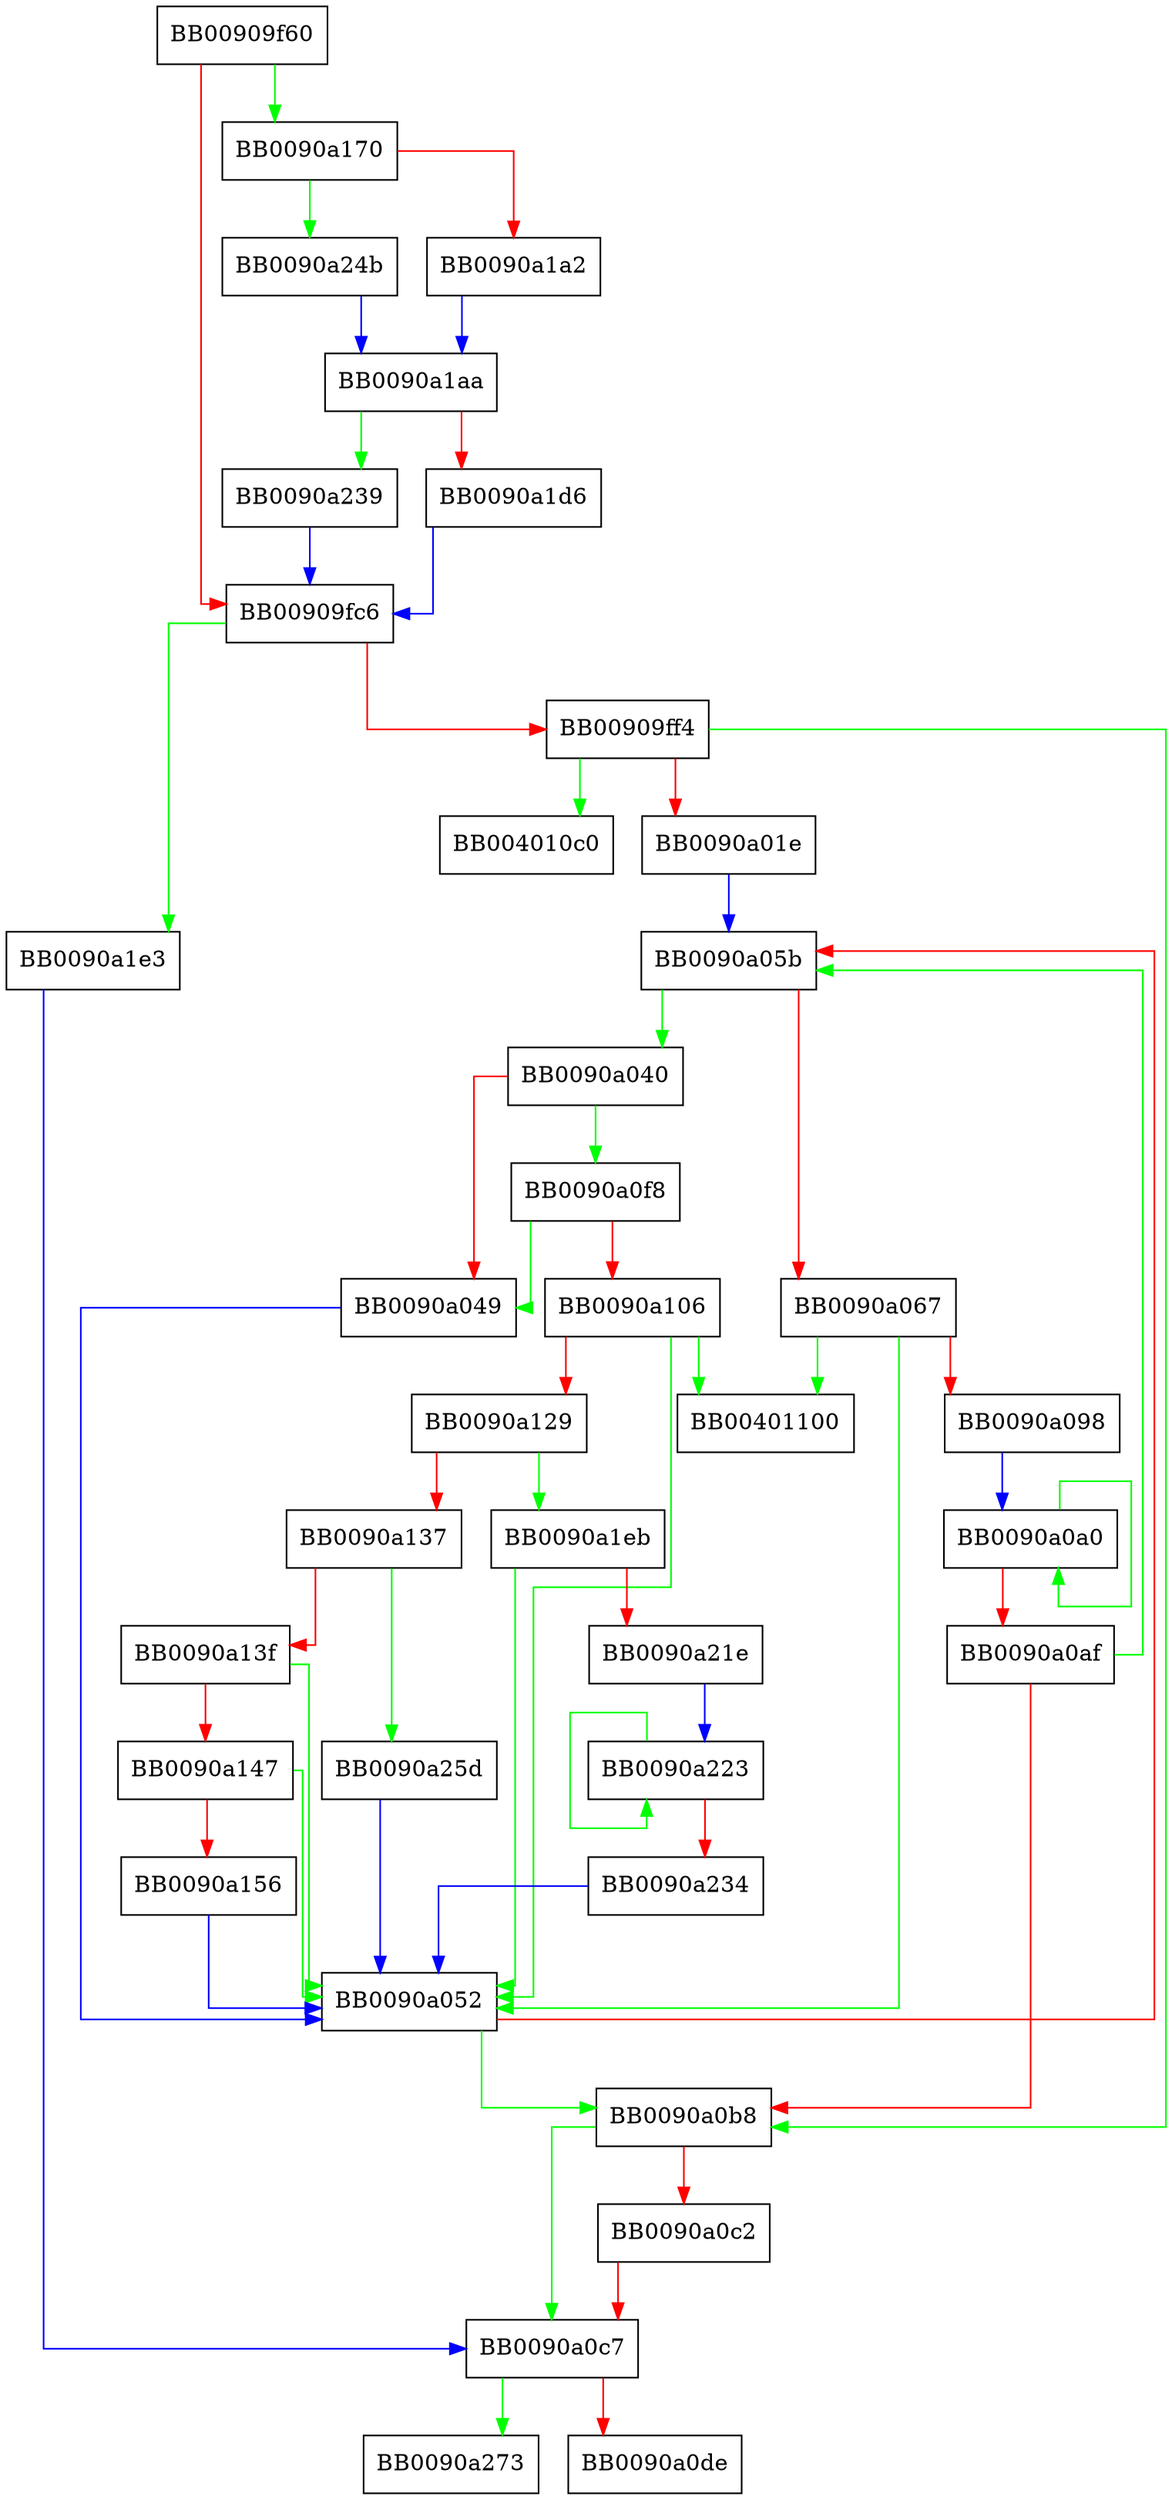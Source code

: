 digraph _i18n_number_rewrite {
  node [shape="box"];
  graph [splines=ortho];
  BB00909f60 -> BB0090a170 [color="green"];
  BB00909f60 -> BB00909fc6 [color="red"];
  BB00909fc6 -> BB0090a1e3 [color="green"];
  BB00909fc6 -> BB00909ff4 [color="red"];
  BB00909ff4 -> BB004010c0 [color="green"];
  BB00909ff4 -> BB0090a0b8 [color="green"];
  BB00909ff4 -> BB0090a01e [color="red"];
  BB0090a01e -> BB0090a05b [color="blue"];
  BB0090a040 -> BB0090a0f8 [color="green"];
  BB0090a040 -> BB0090a049 [color="red"];
  BB0090a049 -> BB0090a052 [color="blue"];
  BB0090a052 -> BB0090a0b8 [color="green"];
  BB0090a052 -> BB0090a05b [color="red"];
  BB0090a05b -> BB0090a040 [color="green"];
  BB0090a05b -> BB0090a067 [color="red"];
  BB0090a067 -> BB00401100 [color="green"];
  BB0090a067 -> BB0090a052 [color="green"];
  BB0090a067 -> BB0090a098 [color="red"];
  BB0090a098 -> BB0090a0a0 [color="blue"];
  BB0090a0a0 -> BB0090a0a0 [color="green"];
  BB0090a0a0 -> BB0090a0af [color="red"];
  BB0090a0af -> BB0090a05b [color="green"];
  BB0090a0af -> BB0090a0b8 [color="red"];
  BB0090a0b8 -> BB0090a0c7 [color="green"];
  BB0090a0b8 -> BB0090a0c2 [color="red"];
  BB0090a0c2 -> BB0090a0c7 [color="red"];
  BB0090a0c7 -> BB0090a273 [color="green"];
  BB0090a0c7 -> BB0090a0de [color="red"];
  BB0090a0f8 -> BB0090a049 [color="green"];
  BB0090a0f8 -> BB0090a106 [color="red"];
  BB0090a106 -> BB00401100 [color="green"];
  BB0090a106 -> BB0090a052 [color="green"];
  BB0090a106 -> BB0090a129 [color="red"];
  BB0090a129 -> BB0090a1eb [color="green"];
  BB0090a129 -> BB0090a137 [color="red"];
  BB0090a137 -> BB0090a25d [color="green"];
  BB0090a137 -> BB0090a13f [color="red"];
  BB0090a13f -> BB0090a052 [color="green"];
  BB0090a13f -> BB0090a147 [color="red"];
  BB0090a147 -> BB0090a052 [color="green"];
  BB0090a147 -> BB0090a156 [color="red"];
  BB0090a156 -> BB0090a052 [color="blue"];
  BB0090a170 -> BB0090a24b [color="green"];
  BB0090a170 -> BB0090a1a2 [color="red"];
  BB0090a1a2 -> BB0090a1aa [color="blue"];
  BB0090a1aa -> BB0090a239 [color="green"];
  BB0090a1aa -> BB0090a1d6 [color="red"];
  BB0090a1d6 -> BB00909fc6 [color="blue"];
  BB0090a1e3 -> BB0090a0c7 [color="blue"];
  BB0090a1eb -> BB0090a052 [color="green"];
  BB0090a1eb -> BB0090a21e [color="red"];
  BB0090a21e -> BB0090a223 [color="blue"];
  BB0090a223 -> BB0090a223 [color="green"];
  BB0090a223 -> BB0090a234 [color="red"];
  BB0090a234 -> BB0090a052 [color="blue"];
  BB0090a239 -> BB00909fc6 [color="blue"];
  BB0090a24b -> BB0090a1aa [color="blue"];
  BB0090a25d -> BB0090a052 [color="blue"];
}